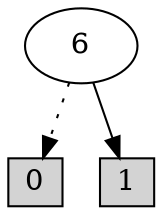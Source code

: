 digraph G {
0 [shape=box, label="0", style=filled, shape=box, height=0.3, width=0.3];
1 [shape=box, label="1", style=filled, shape=box, height=0.3, width=0.3];
14 [label="6"];
14 -> 0 [style=dotted];
14 -> 1 [style=filled];
}
